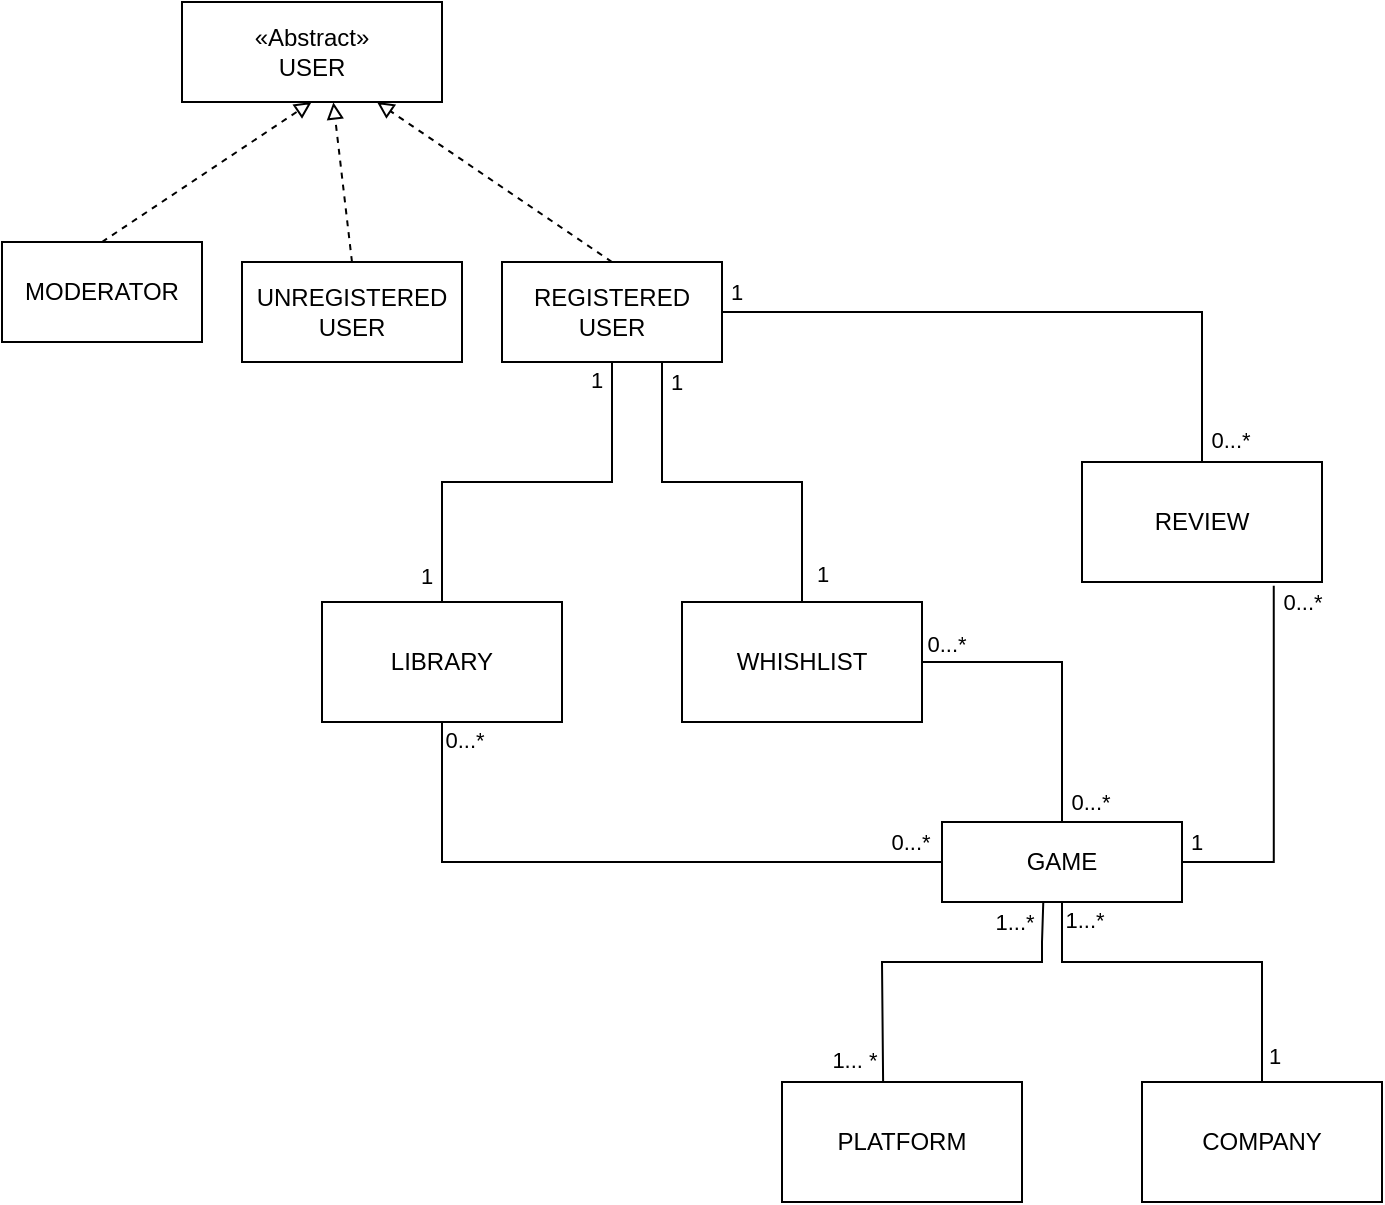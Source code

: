 <mxfile version="22.1.7" type="github">
  <diagram id="C5RBs43oDa-KdzZeNtuy" name="Page-1">
    <mxGraphModel dx="989" dy="574" grid="1" gridSize="10" guides="1" tooltips="1" connect="1" arrows="1" fold="1" page="1" pageScale="1" pageWidth="827" pageHeight="1169" math="0" shadow="0">
      <root>
        <mxCell id="WIyWlLk6GJQsqaUBKTNV-0" />
        <mxCell id="WIyWlLk6GJQsqaUBKTNV-1" parent="WIyWlLk6GJQsqaUBKTNV-0" />
        <mxCell id="_b6vlirzOlypI_W9VNAc-0" value="«Abstract»&lt;br&gt;USER" style="rounded=0;whiteSpace=wrap;html=1;" vertex="1" parent="WIyWlLk6GJQsqaUBKTNV-1">
          <mxGeometry x="160" y="60" width="130" height="50" as="geometry" />
        </mxCell>
        <mxCell id="_b6vlirzOlypI_W9VNAc-5" value="" style="endArrow=block;html=1;rounded=0;endFill=0;dashed=1;exitX=0.5;exitY=0;exitDx=0;exitDy=0;" edge="1" parent="WIyWlLk6GJQsqaUBKTNV-1" source="_b6vlirzOlypI_W9VNAc-6">
          <mxGeometry width="50" height="50" relative="1" as="geometry">
            <mxPoint x="225" y="160" as="sourcePoint" />
            <mxPoint x="224.8" y="110" as="targetPoint" />
          </mxGeometry>
        </mxCell>
        <mxCell id="_b6vlirzOlypI_W9VNAc-6" value="MODERATOR" style="rounded=0;whiteSpace=wrap;html=1;" vertex="1" parent="WIyWlLk6GJQsqaUBKTNV-1">
          <mxGeometry x="70" y="180" width="100" height="50" as="geometry" />
        </mxCell>
        <mxCell id="_b6vlirzOlypI_W9VNAc-7" value="" style="endArrow=block;html=1;rounded=0;endFill=0;dashed=1;exitX=0.5;exitY=0;exitDx=0;exitDy=0;entryX=0.582;entryY=1.004;entryDx=0;entryDy=0;entryPerimeter=0;" edge="1" parent="WIyWlLk6GJQsqaUBKTNV-1" source="_b6vlirzOlypI_W9VNAc-8" target="_b6vlirzOlypI_W9VNAc-0">
          <mxGeometry width="50" height="50" relative="1" as="geometry">
            <mxPoint x="345" y="170" as="sourcePoint" />
            <mxPoint x="344.8" y="120" as="targetPoint" />
          </mxGeometry>
        </mxCell>
        <mxCell id="_b6vlirzOlypI_W9VNAc-8" value="UNREGISTERED&lt;br&gt;USER" style="rounded=0;whiteSpace=wrap;html=1;" vertex="1" parent="WIyWlLk6GJQsqaUBKTNV-1">
          <mxGeometry x="190" y="190" width="110" height="50" as="geometry" />
        </mxCell>
        <mxCell id="_b6vlirzOlypI_W9VNAc-9" value="" style="endArrow=block;html=1;rounded=0;endFill=0;dashed=1;exitX=0.5;exitY=0;exitDx=0;exitDy=0;entryX=0.75;entryY=1;entryDx=0;entryDy=0;" edge="1" parent="WIyWlLk6GJQsqaUBKTNV-1" source="_b6vlirzOlypI_W9VNAc-10" target="_b6vlirzOlypI_W9VNAc-0">
          <mxGeometry width="50" height="50" relative="1" as="geometry">
            <mxPoint x="485" y="160" as="sourcePoint" />
            <mxPoint x="376" y="100" as="targetPoint" />
          </mxGeometry>
        </mxCell>
        <mxCell id="_b6vlirzOlypI_W9VNAc-22" style="edgeStyle=orthogonalEdgeStyle;rounded=0;orthogonalLoop=1;jettySize=auto;html=1;exitX=0.5;exitY=1;exitDx=0;exitDy=0;entryX=0.5;entryY=0;entryDx=0;entryDy=0;endArrow=none;endFill=0;" edge="1" parent="WIyWlLk6GJQsqaUBKTNV-1" source="_b6vlirzOlypI_W9VNAc-10" target="_b6vlirzOlypI_W9VNAc-12">
          <mxGeometry relative="1" as="geometry" />
        </mxCell>
        <mxCell id="_b6vlirzOlypI_W9VNAc-40" value="1" style="edgeLabel;html=1;align=center;verticalAlign=middle;resizable=0;points=[];" vertex="1" connectable="0" parent="_b6vlirzOlypI_W9VNAc-22">
          <mxGeometry x="-0.827" y="-4" relative="1" as="geometry">
            <mxPoint x="-4" y="-9" as="offset" />
          </mxGeometry>
        </mxCell>
        <mxCell id="_b6vlirzOlypI_W9VNAc-41" value="1" style="edgeLabel;html=1;align=center;verticalAlign=middle;resizable=0;points=[];" vertex="1" connectable="0" parent="_b6vlirzOlypI_W9VNAc-22">
          <mxGeometry x="0.849" y="4" relative="1" as="geometry">
            <mxPoint x="-12" y="2" as="offset" />
          </mxGeometry>
        </mxCell>
        <mxCell id="_b6vlirzOlypI_W9VNAc-25" style="edgeStyle=orthogonalEdgeStyle;rounded=0;orthogonalLoop=1;jettySize=auto;html=1;exitX=1;exitY=0.5;exitDx=0;exitDy=0;entryX=0.5;entryY=0;entryDx=0;entryDy=0;endArrow=none;endFill=0;" edge="1" parent="WIyWlLk6GJQsqaUBKTNV-1" source="_b6vlirzOlypI_W9VNAc-10" target="_b6vlirzOlypI_W9VNAc-13">
          <mxGeometry relative="1" as="geometry" />
        </mxCell>
        <mxCell id="_b6vlirzOlypI_W9VNAc-29" value="1" style="edgeLabel;html=1;align=center;verticalAlign=middle;resizable=0;points=[];" vertex="1" connectable="0" parent="_b6vlirzOlypI_W9VNAc-25">
          <mxGeometry x="-0.951" y="1" relative="1" as="geometry">
            <mxPoint x="-1" y="-9" as="offset" />
          </mxGeometry>
        </mxCell>
        <mxCell id="_b6vlirzOlypI_W9VNAc-30" value="0...*" style="edgeLabel;html=1;align=center;verticalAlign=middle;resizable=0;points=[];" vertex="1" connectable="0" parent="_b6vlirzOlypI_W9VNAc-25">
          <mxGeometry x="0.93" relative="1" as="geometry">
            <mxPoint x="14" as="offset" />
          </mxGeometry>
        </mxCell>
        <mxCell id="_b6vlirzOlypI_W9VNAc-10" value="REGISTERED&lt;br&gt;USER" style="rounded=0;whiteSpace=wrap;html=1;" vertex="1" parent="WIyWlLk6GJQsqaUBKTNV-1">
          <mxGeometry x="320" y="190" width="110" height="50" as="geometry" />
        </mxCell>
        <mxCell id="_b6vlirzOlypI_W9VNAc-24" style="edgeStyle=orthogonalEdgeStyle;rounded=0;orthogonalLoop=1;jettySize=auto;html=1;exitX=0;exitY=0.5;exitDx=0;exitDy=0;entryX=0.5;entryY=1;entryDx=0;entryDy=0;endArrow=none;endFill=0;" edge="1" parent="WIyWlLk6GJQsqaUBKTNV-1" source="_b6vlirzOlypI_W9VNAc-11" target="_b6vlirzOlypI_W9VNAc-12">
          <mxGeometry relative="1" as="geometry" />
        </mxCell>
        <mxCell id="_b6vlirzOlypI_W9VNAc-44" value="0...*" style="edgeLabel;html=1;align=center;verticalAlign=middle;resizable=0;points=[];" vertex="1" connectable="0" parent="_b6vlirzOlypI_W9VNAc-24">
          <mxGeometry x="-0.905" y="1" relative="1" as="geometry">
            <mxPoint x="-1" y="-11" as="offset" />
          </mxGeometry>
        </mxCell>
        <mxCell id="_b6vlirzOlypI_W9VNAc-45" value="0...*" style="edgeLabel;html=1;align=center;verticalAlign=middle;resizable=0;points=[];" vertex="1" connectable="0" parent="_b6vlirzOlypI_W9VNAc-24">
          <mxGeometry x="0.951" y="1" relative="1" as="geometry">
            <mxPoint x="12" y="1" as="offset" />
          </mxGeometry>
        </mxCell>
        <mxCell id="_b6vlirzOlypI_W9VNAc-11" value="GAME" style="rounded=0;whiteSpace=wrap;html=1;" vertex="1" parent="WIyWlLk6GJQsqaUBKTNV-1">
          <mxGeometry x="540" y="470" width="120" height="40" as="geometry" />
        </mxCell>
        <mxCell id="_b6vlirzOlypI_W9VNAc-12" value="LIBRARY" style="rounded=0;whiteSpace=wrap;html=1;" vertex="1" parent="WIyWlLk6GJQsqaUBKTNV-1">
          <mxGeometry x="230" y="360" width="120" height="60" as="geometry" />
        </mxCell>
        <mxCell id="_b6vlirzOlypI_W9VNAc-13" value="REVIEW" style="rounded=0;whiteSpace=wrap;html=1;" vertex="1" parent="WIyWlLk6GJQsqaUBKTNV-1">
          <mxGeometry x="610" y="290" width="120" height="60" as="geometry" />
        </mxCell>
        <mxCell id="_b6vlirzOlypI_W9VNAc-23" style="edgeStyle=orthogonalEdgeStyle;rounded=0;orthogonalLoop=1;jettySize=auto;html=1;exitX=0.5;exitY=0;exitDx=0;exitDy=0;endArrow=none;endFill=0;" edge="1" parent="WIyWlLk6GJQsqaUBKTNV-1" source="_b6vlirzOlypI_W9VNAc-15" target="_b6vlirzOlypI_W9VNAc-10">
          <mxGeometry relative="1" as="geometry">
            <Array as="points">
              <mxPoint x="470" y="300" />
              <mxPoint x="400" y="300" />
            </Array>
          </mxGeometry>
        </mxCell>
        <mxCell id="_b6vlirzOlypI_W9VNAc-42" value="1" style="edgeLabel;html=1;align=center;verticalAlign=middle;resizable=0;points=[];" vertex="1" connectable="0" parent="_b6vlirzOlypI_W9VNAc-23">
          <mxGeometry x="0.835" y="-5" relative="1" as="geometry">
            <mxPoint x="2" y="-6" as="offset" />
          </mxGeometry>
        </mxCell>
        <mxCell id="_b6vlirzOlypI_W9VNAc-43" value="1" style="edgeLabel;html=1;align=center;verticalAlign=middle;resizable=0;points=[];" vertex="1" connectable="0" parent="_b6vlirzOlypI_W9VNAc-23">
          <mxGeometry x="-0.853" y="-4" relative="1" as="geometry">
            <mxPoint x="6" as="offset" />
          </mxGeometry>
        </mxCell>
        <mxCell id="_b6vlirzOlypI_W9VNAc-26" style="edgeStyle=orthogonalEdgeStyle;rounded=0;orthogonalLoop=1;jettySize=auto;html=1;exitX=1;exitY=0.5;exitDx=0;exitDy=0;entryX=0.5;entryY=0;entryDx=0;entryDy=0;endArrow=none;endFill=0;" edge="1" parent="WIyWlLk6GJQsqaUBKTNV-1" source="_b6vlirzOlypI_W9VNAc-15" target="_b6vlirzOlypI_W9VNAc-11">
          <mxGeometry relative="1" as="geometry" />
        </mxCell>
        <mxCell id="_b6vlirzOlypI_W9VNAc-46" value="0...*" style="edgeLabel;html=1;align=center;verticalAlign=middle;resizable=0;points=[];" vertex="1" connectable="0" parent="_b6vlirzOlypI_W9VNAc-26">
          <mxGeometry x="-0.625" y="4" relative="1" as="geometry">
            <mxPoint x="-16" y="-5" as="offset" />
          </mxGeometry>
        </mxCell>
        <mxCell id="_b6vlirzOlypI_W9VNAc-49" value="0...*" style="edgeLabel;html=1;align=center;verticalAlign=middle;resizable=0;points=[];" vertex="1" connectable="0" parent="_b6vlirzOlypI_W9VNAc-26">
          <mxGeometry x="0.862" relative="1" as="geometry">
            <mxPoint x="14" as="offset" />
          </mxGeometry>
        </mxCell>
        <mxCell id="_b6vlirzOlypI_W9VNAc-15" value="WHISHLIST" style="rounded=0;whiteSpace=wrap;html=1;" vertex="1" parent="WIyWlLk6GJQsqaUBKTNV-1">
          <mxGeometry x="410" y="360" width="120" height="60" as="geometry" />
        </mxCell>
        <mxCell id="_b6vlirzOlypI_W9VNAc-16" value="PLATFORM" style="rounded=0;whiteSpace=wrap;html=1;" vertex="1" parent="WIyWlLk6GJQsqaUBKTNV-1">
          <mxGeometry x="460" y="600" width="120" height="60" as="geometry" />
        </mxCell>
        <mxCell id="_b6vlirzOlypI_W9VNAc-21" style="edgeStyle=orthogonalEdgeStyle;rounded=0;orthogonalLoop=1;jettySize=auto;html=1;entryX=0.5;entryY=1;entryDx=0;entryDy=0;endArrow=none;endFill=0;" edge="1" parent="WIyWlLk6GJQsqaUBKTNV-1" source="_b6vlirzOlypI_W9VNAc-17" target="_b6vlirzOlypI_W9VNAc-11">
          <mxGeometry relative="1" as="geometry">
            <Array as="points">
              <mxPoint x="700" y="540" />
              <mxPoint x="600" y="540" />
            </Array>
          </mxGeometry>
        </mxCell>
        <mxCell id="_b6vlirzOlypI_W9VNAc-38" value="1...*" style="edgeLabel;html=1;align=center;verticalAlign=middle;resizable=0;points=[];" vertex="1" connectable="0" parent="_b6vlirzOlypI_W9VNAc-21">
          <mxGeometry x="0.851" relative="1" as="geometry">
            <mxPoint x="11" y="-5" as="offset" />
          </mxGeometry>
        </mxCell>
        <mxCell id="_b6vlirzOlypI_W9VNAc-39" value="1" style="edgeLabel;html=1;align=center;verticalAlign=middle;resizable=0;points=[];" vertex="1" connectable="0" parent="_b6vlirzOlypI_W9VNAc-21">
          <mxGeometry x="-0.825" relative="1" as="geometry">
            <mxPoint x="6" y="3" as="offset" />
          </mxGeometry>
        </mxCell>
        <mxCell id="_b6vlirzOlypI_W9VNAc-17" value="COMPANY" style="rounded=0;whiteSpace=wrap;html=1;" vertex="1" parent="WIyWlLk6GJQsqaUBKTNV-1">
          <mxGeometry x="640" y="600" width="120" height="60" as="geometry" />
        </mxCell>
        <mxCell id="_b6vlirzOlypI_W9VNAc-20" value="" style="endArrow=none;html=1;rounded=0;exitX=0.588;exitY=0.001;exitDx=0;exitDy=0;exitPerimeter=0;entryX=0.422;entryY=1.003;entryDx=0;entryDy=0;entryPerimeter=0;" edge="1" parent="WIyWlLk6GJQsqaUBKTNV-1" target="_b6vlirzOlypI_W9VNAc-11">
          <mxGeometry width="50" height="50" relative="1" as="geometry">
            <mxPoint x="510.56" y="600.06" as="sourcePoint" />
            <mxPoint x="580" y="540" as="targetPoint" />
            <Array as="points">
              <mxPoint x="510" y="540" />
              <mxPoint x="590" y="540" />
              <mxPoint x="590" y="530" />
            </Array>
          </mxGeometry>
        </mxCell>
        <mxCell id="_b6vlirzOlypI_W9VNAc-35" value="1...*" style="edgeLabel;html=1;align=center;verticalAlign=middle;resizable=0;points=[];" vertex="1" connectable="0" parent="_b6vlirzOlypI_W9VNAc-20">
          <mxGeometry x="0.843" y="2" relative="1" as="geometry">
            <mxPoint x="-12" y="-4" as="offset" />
          </mxGeometry>
        </mxCell>
        <mxCell id="_b6vlirzOlypI_W9VNAc-36" value="1... *" style="edgeLabel;html=1;align=center;verticalAlign=middle;resizable=0;points=[];" vertex="1" connectable="0" parent="_b6vlirzOlypI_W9VNAc-20">
          <mxGeometry x="-0.861" y="-2" relative="1" as="geometry">
            <mxPoint x="-17" y="1" as="offset" />
          </mxGeometry>
        </mxCell>
        <mxCell id="_b6vlirzOlypI_W9VNAc-27" style="edgeStyle=orthogonalEdgeStyle;rounded=0;orthogonalLoop=1;jettySize=auto;html=1;exitX=1;exitY=0.5;exitDx=0;exitDy=0;entryX=0.799;entryY=1.031;entryDx=0;entryDy=0;entryPerimeter=0;endArrow=none;endFill=0;" edge="1" parent="WIyWlLk6GJQsqaUBKTNV-1" source="_b6vlirzOlypI_W9VNAc-11" target="_b6vlirzOlypI_W9VNAc-13">
          <mxGeometry relative="1" as="geometry" />
        </mxCell>
        <mxCell id="_b6vlirzOlypI_W9VNAc-32" value="0...*" style="edgeLabel;html=1;align=center;verticalAlign=middle;resizable=0;points=[];" vertex="1" connectable="0" parent="_b6vlirzOlypI_W9VNAc-27">
          <mxGeometry x="0.949" y="1" relative="1" as="geometry">
            <mxPoint x="15" y="3" as="offset" />
          </mxGeometry>
        </mxCell>
        <mxCell id="_b6vlirzOlypI_W9VNAc-33" value="1" style="edgeLabel;html=1;align=center;verticalAlign=middle;resizable=0;points=[];" vertex="1" connectable="0" parent="_b6vlirzOlypI_W9VNAc-27">
          <mxGeometry x="-0.844" y="1" relative="1" as="geometry">
            <mxPoint x="-8" y="-9" as="offset" />
          </mxGeometry>
        </mxCell>
      </root>
    </mxGraphModel>
  </diagram>
</mxfile>
